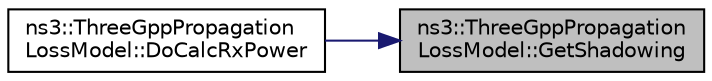 digraph "ns3::ThreeGppPropagationLossModel::GetShadowing"
{
 // LATEX_PDF_SIZE
  edge [fontname="Helvetica",fontsize="10",labelfontname="Helvetica",labelfontsize="10"];
  node [fontname="Helvetica",fontsize="10",shape=record];
  rankdir="RL";
  Node1 [label="ns3::ThreeGppPropagation\lLossModel::GetShadowing",height=0.2,width=0.4,color="black", fillcolor="grey75", style="filled", fontcolor="black",tooltip="Retrieves the shadowing value by looking at m_shadowingMap."];
  Node1 -> Node2 [dir="back",color="midnightblue",fontsize="10",style="solid",fontname="Helvetica"];
  Node2 [label="ns3::ThreeGppPropagation\lLossModel::DoCalcRxPower",height=0.2,width=0.4,color="black", fillcolor="white", style="filled",URL="$classns3_1_1_three_gpp_propagation_loss_model.html#adaf716b7fd0c9f8b4cddd8403f42425b",tooltip="Computes the received power by applying the pathloss model described in 3GPP TR 38...."];
}
